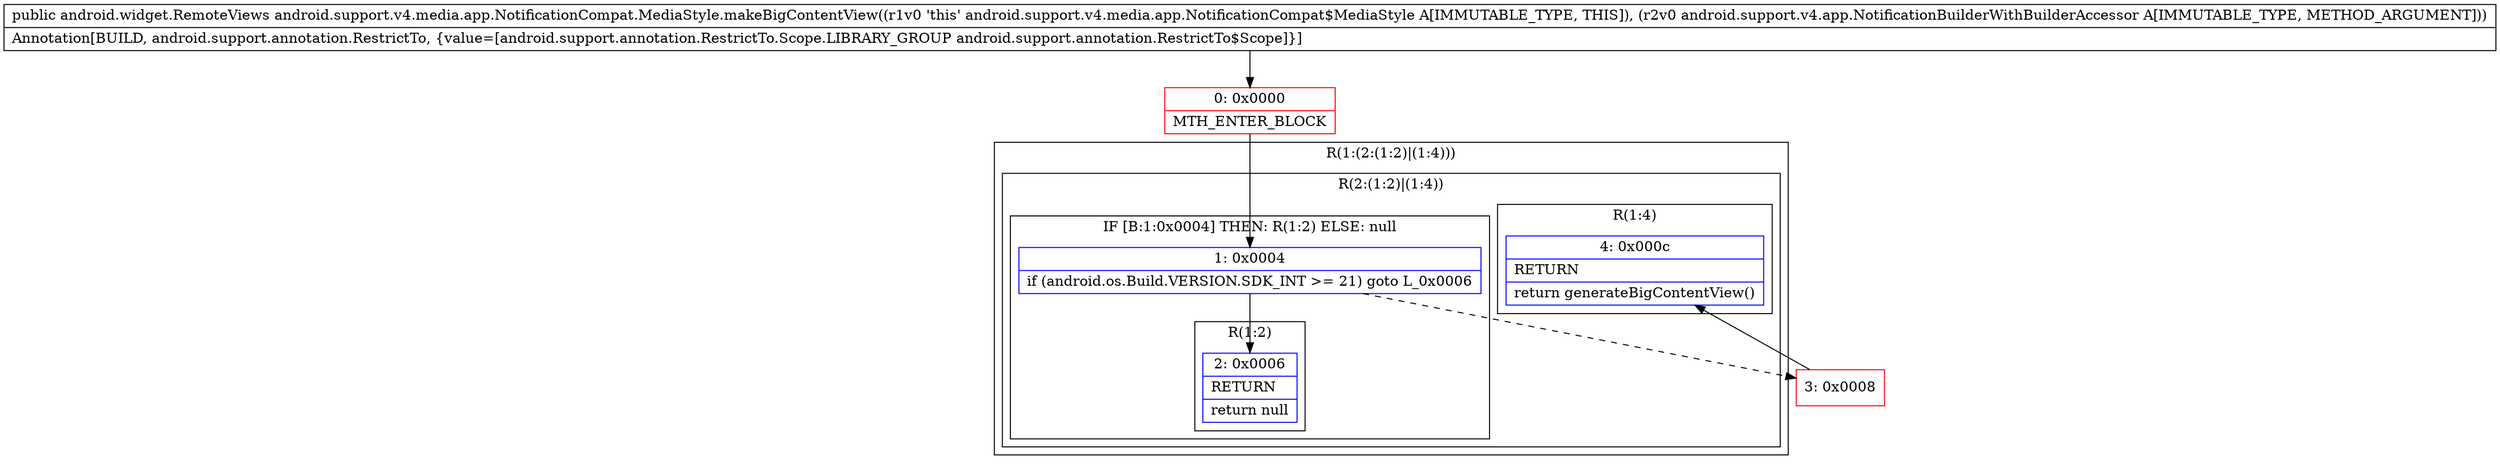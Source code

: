 digraph "CFG forandroid.support.v4.media.app.NotificationCompat.MediaStyle.makeBigContentView(Landroid\/support\/v4\/app\/NotificationBuilderWithBuilderAccessor;)Landroid\/widget\/RemoteViews;" {
subgraph cluster_Region_1021979571 {
label = "R(1:(2:(1:2)|(1:4)))";
node [shape=record,color=blue];
subgraph cluster_Region_895803179 {
label = "R(2:(1:2)|(1:4))";
node [shape=record,color=blue];
subgraph cluster_IfRegion_922890750 {
label = "IF [B:1:0x0004] THEN: R(1:2) ELSE: null";
node [shape=record,color=blue];
Node_1 [shape=record,label="{1\:\ 0x0004|if (android.os.Build.VERSION.SDK_INT \>= 21) goto L_0x0006\l}"];
subgraph cluster_Region_747020705 {
label = "R(1:2)";
node [shape=record,color=blue];
Node_2 [shape=record,label="{2\:\ 0x0006|RETURN\l|return null\l}"];
}
}
subgraph cluster_Region_1104982065 {
label = "R(1:4)";
node [shape=record,color=blue];
Node_4 [shape=record,label="{4\:\ 0x000c|RETURN\l|return generateBigContentView()\l}"];
}
}
}
Node_0 [shape=record,color=red,label="{0\:\ 0x0000|MTH_ENTER_BLOCK\l}"];
Node_3 [shape=record,color=red,label="{3\:\ 0x0008}"];
MethodNode[shape=record,label="{public android.widget.RemoteViews android.support.v4.media.app.NotificationCompat.MediaStyle.makeBigContentView((r1v0 'this' android.support.v4.media.app.NotificationCompat$MediaStyle A[IMMUTABLE_TYPE, THIS]), (r2v0 android.support.v4.app.NotificationBuilderWithBuilderAccessor A[IMMUTABLE_TYPE, METHOD_ARGUMENT]))  | Annotation[BUILD, android.support.annotation.RestrictTo, \{value=[android.support.annotation.RestrictTo.Scope.LIBRARY_GROUP android.support.annotation.RestrictTo$Scope]\}]\l}"];
MethodNode -> Node_0;
Node_1 -> Node_2;
Node_1 -> Node_3[style=dashed];
Node_0 -> Node_1;
Node_3 -> Node_4;
}

